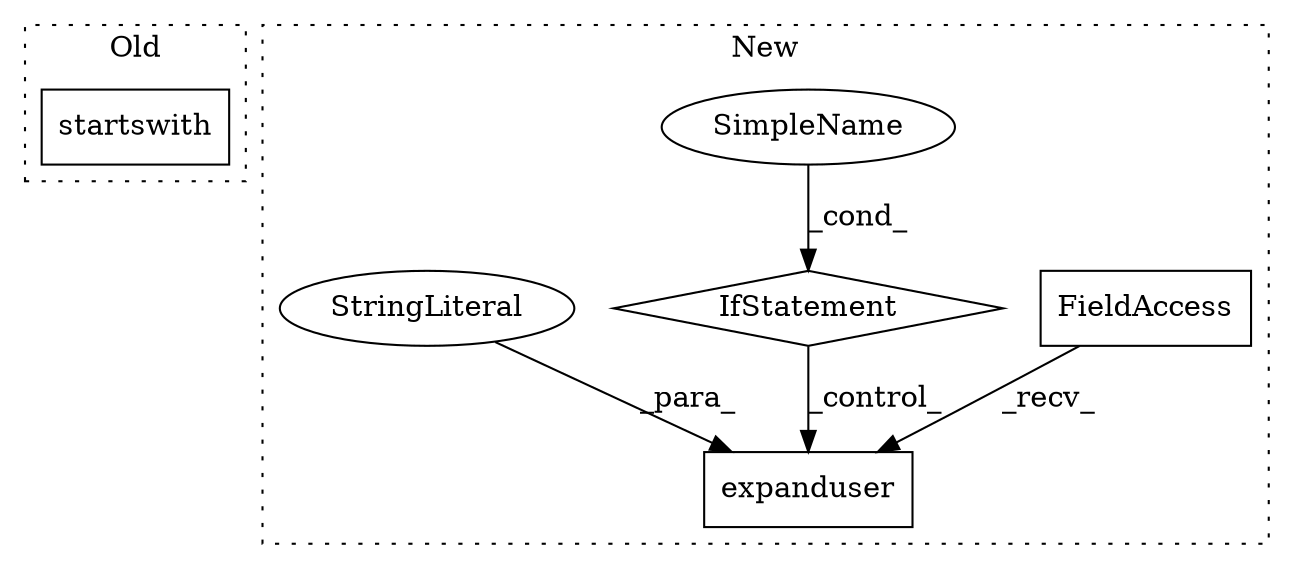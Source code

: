 digraph G {
subgraph cluster0 {
1 [label="startswith" a="32" s="24534,24553" l="11,1" shape="box"];
label = "Old";
style="dotted";
}
subgraph cluster1 {
2 [label="expanduser" a="32" s="23233,23247" l="11,1" shape="box"];
3 [label="FieldAccess" a="22" s="23225" l="7" shape="box"];
4 [label="IfStatement" a="25" s="23125,23183" l="4,2" shape="diamond"];
5 [label="SimpleName" a="42" s="" l="" shape="ellipse"];
6 [label="StringLiteral" a="45" s="23244" l="3" shape="ellipse"];
label = "New";
style="dotted";
}
3 -> 2 [label="_recv_"];
4 -> 2 [label="_control_"];
5 -> 4 [label="_cond_"];
6 -> 2 [label="_para_"];
}